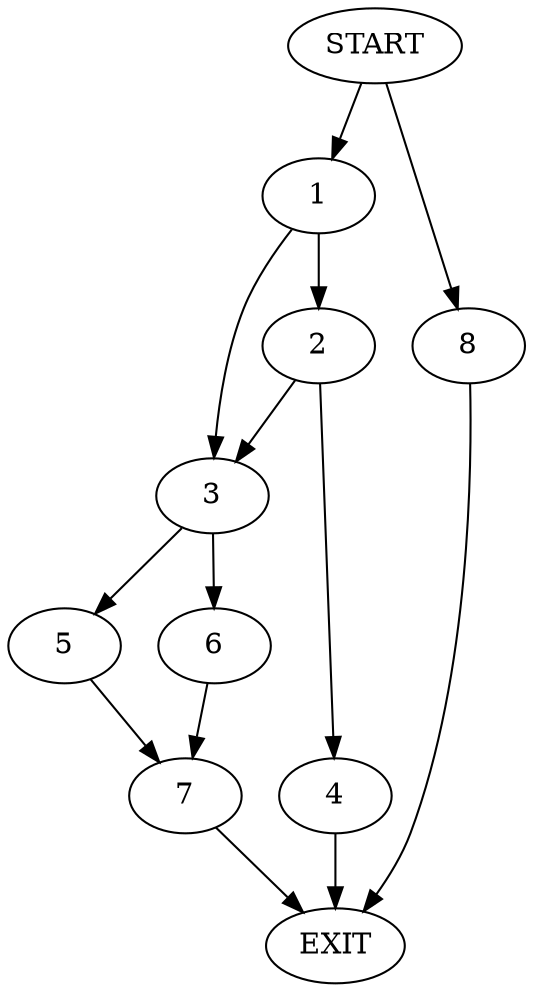 digraph {
0 [label="START"]
9 [label="EXIT"]
0 -> 1
1 -> 2
1 -> 3
2 -> 3
2 -> 4
3 -> 5
3 -> 6
4 -> 9
5 -> 7
6 -> 7
7 -> 9
0 -> 8
8 -> 9
}
